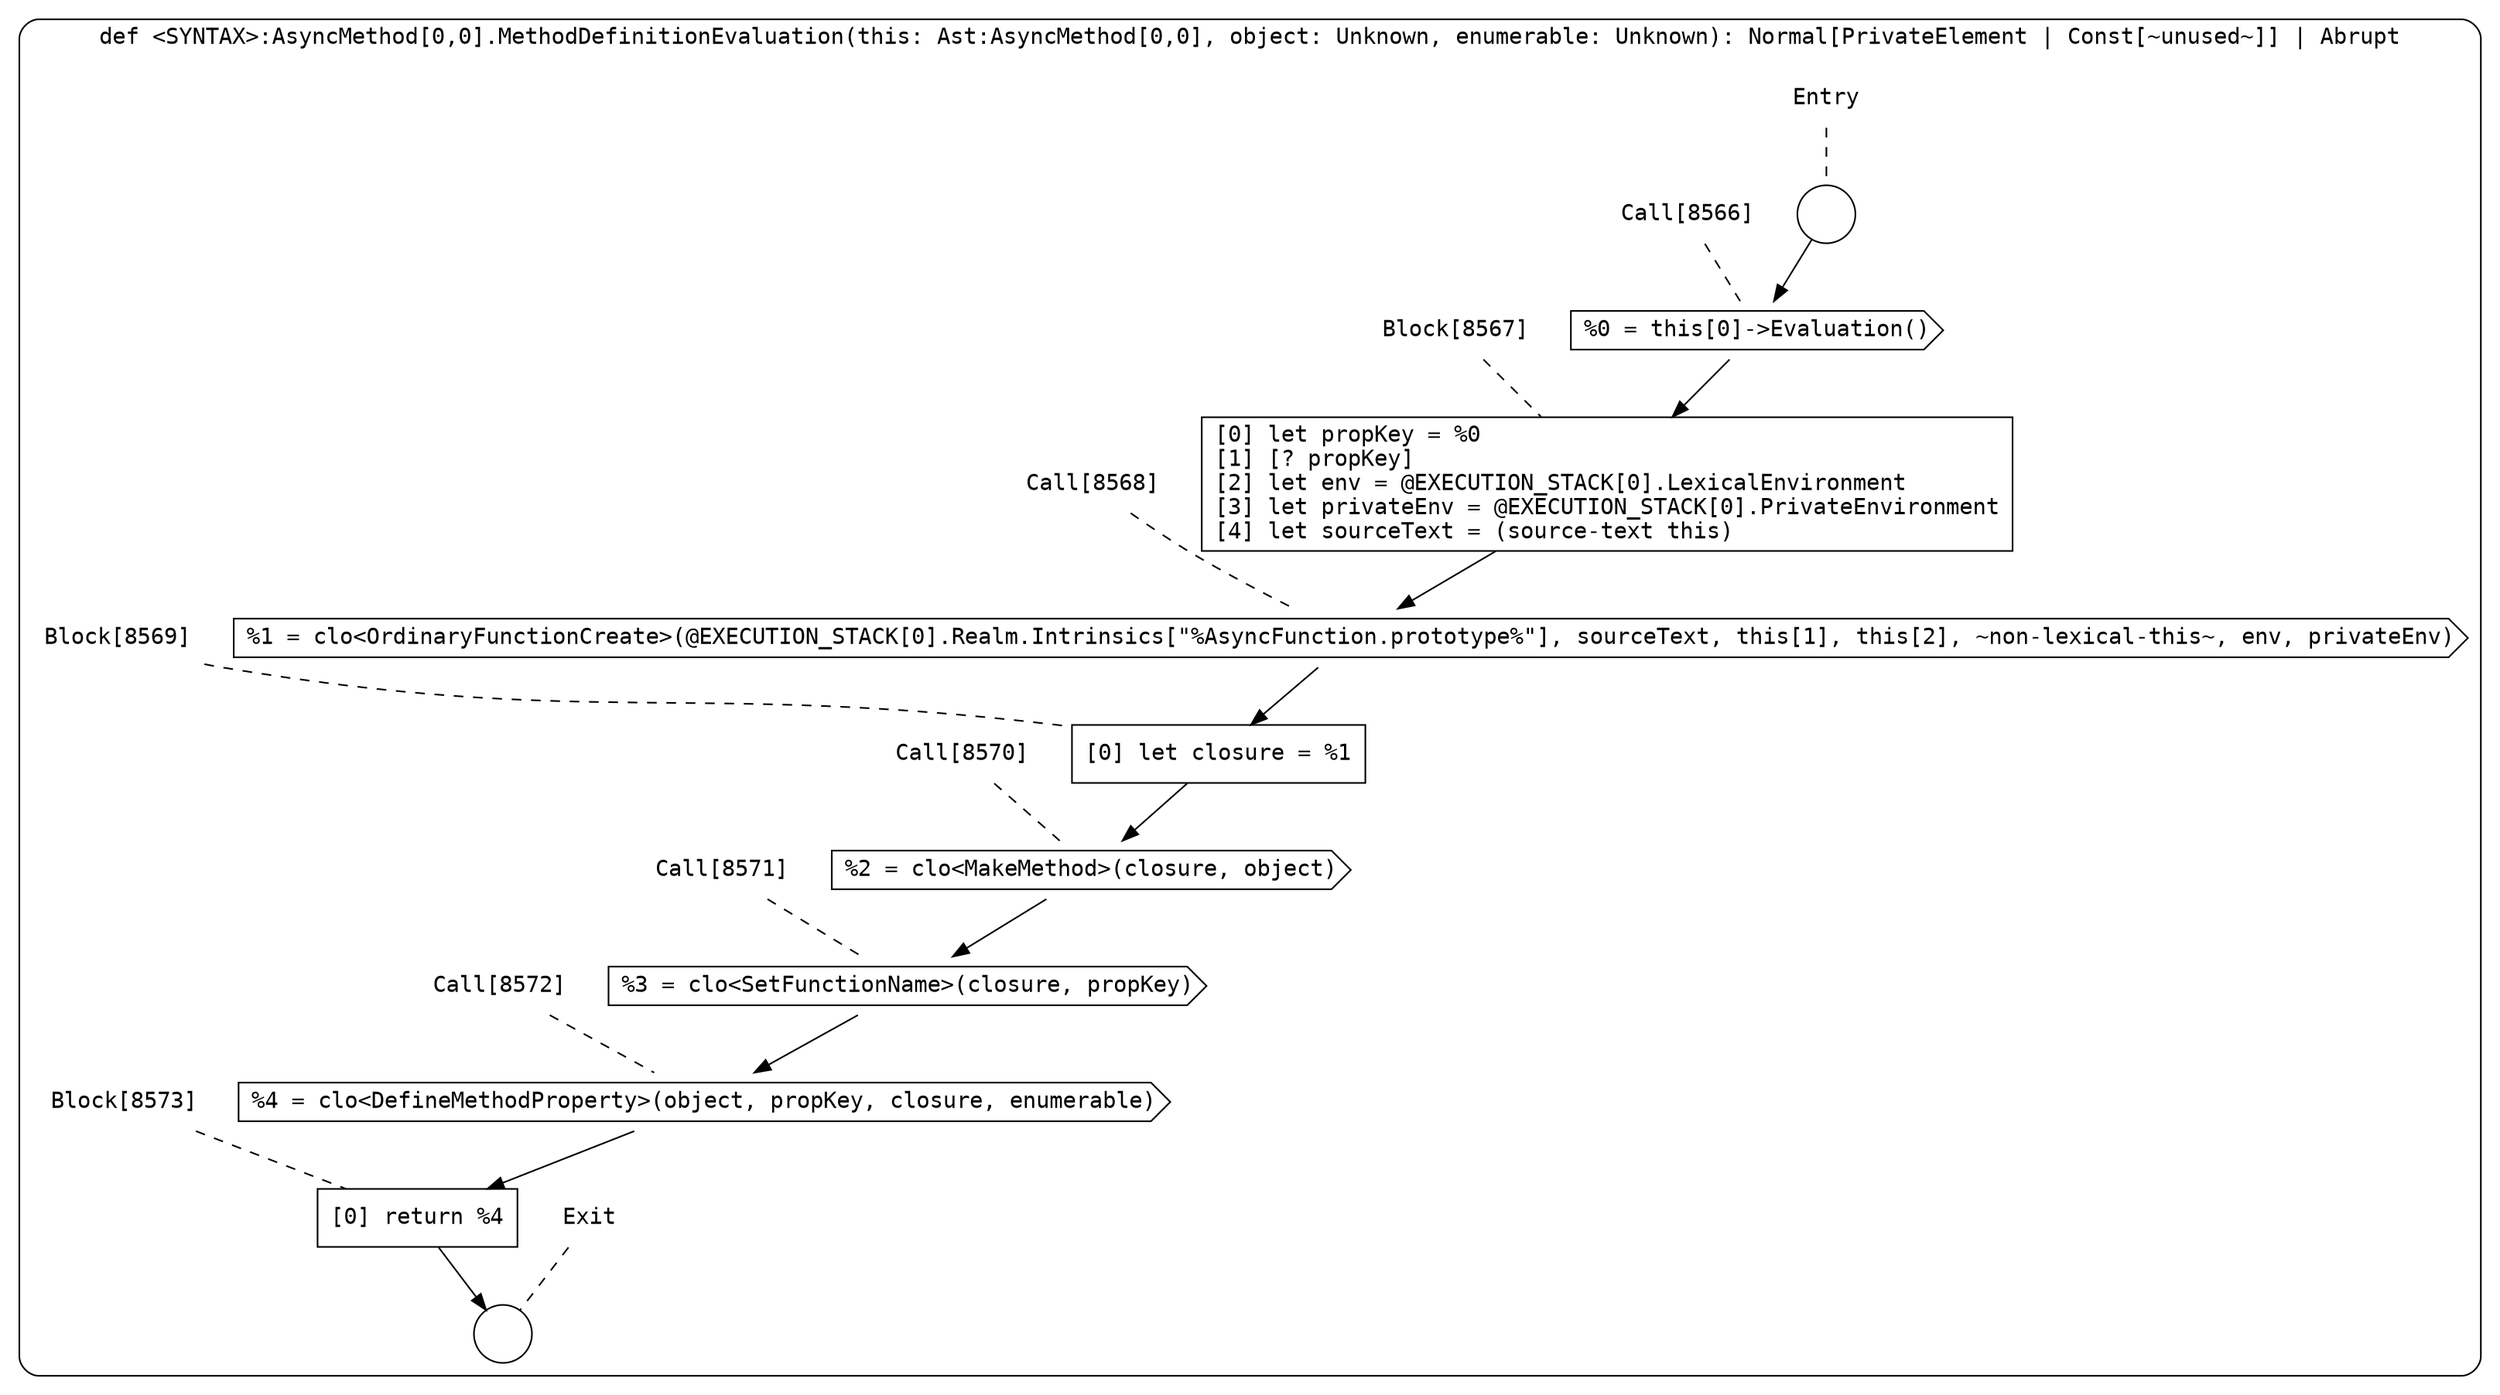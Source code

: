 digraph {
  graph [fontname = "Consolas"]
  node [fontname = "Consolas"]
  edge [fontname = "Consolas"]
  subgraph cluster1599 {
    label = "def <SYNTAX>:AsyncMethod[0,0].MethodDefinitionEvaluation(this: Ast:AsyncMethod[0,0], object: Unknown, enumerable: Unknown): Normal[PrivateElement | Const[~unused~]] | Abrupt"
    style = rounded
    cluster1599_entry_name [shape=none, label=<<font color="black">Entry</font>>]
    cluster1599_entry_name -> cluster1599_entry [arrowhead=none, color="black", style=dashed]
    cluster1599_entry [shape=circle label=" " color="black" fillcolor="white" style=filled]
    cluster1599_entry -> node8566 [color="black"]
    cluster1599_exit_name [shape=none, label=<<font color="black">Exit</font>>]
    cluster1599_exit_name -> cluster1599_exit [arrowhead=none, color="black", style=dashed]
    cluster1599_exit [shape=circle label=" " color="black" fillcolor="white" style=filled]
    node8566_name [shape=none, label=<<font color="black">Call[8566]</font>>]
    node8566_name -> node8566 [arrowhead=none, color="black", style=dashed]
    node8566 [shape=cds, label=<<font color="black">%0 = this[0]-&gt;Evaluation()</font>> color="black" fillcolor="white", style=filled]
    node8566 -> node8567 [color="black"]
    node8567_name [shape=none, label=<<font color="black">Block[8567]</font>>]
    node8567_name -> node8567 [arrowhead=none, color="black", style=dashed]
    node8567 [shape=box, label=<<font color="black">[0] let propKey = %0<BR ALIGN="LEFT"/>[1] [? propKey]<BR ALIGN="LEFT"/>[2] let env = @EXECUTION_STACK[0].LexicalEnvironment<BR ALIGN="LEFT"/>[3] let privateEnv = @EXECUTION_STACK[0].PrivateEnvironment<BR ALIGN="LEFT"/>[4] let sourceText = (source-text this)<BR ALIGN="LEFT"/></font>> color="black" fillcolor="white", style=filled]
    node8567 -> node8568 [color="black"]
    node8568_name [shape=none, label=<<font color="black">Call[8568]</font>>]
    node8568_name -> node8568 [arrowhead=none, color="black", style=dashed]
    node8568 [shape=cds, label=<<font color="black">%1 = clo&lt;OrdinaryFunctionCreate&gt;(@EXECUTION_STACK[0].Realm.Intrinsics[&quot;%AsyncFunction.prototype%&quot;], sourceText, this[1], this[2], ~non-lexical-this~, env, privateEnv)</font>> color="black" fillcolor="white", style=filled]
    node8568 -> node8569 [color="black"]
    node8569_name [shape=none, label=<<font color="black">Block[8569]</font>>]
    node8569_name -> node8569 [arrowhead=none, color="black", style=dashed]
    node8569 [shape=box, label=<<font color="black">[0] let closure = %1<BR ALIGN="LEFT"/></font>> color="black" fillcolor="white", style=filled]
    node8569 -> node8570 [color="black"]
    node8570_name [shape=none, label=<<font color="black">Call[8570]</font>>]
    node8570_name -> node8570 [arrowhead=none, color="black", style=dashed]
    node8570 [shape=cds, label=<<font color="black">%2 = clo&lt;MakeMethod&gt;(closure, object)</font>> color="black" fillcolor="white", style=filled]
    node8570 -> node8571 [color="black"]
    node8571_name [shape=none, label=<<font color="black">Call[8571]</font>>]
    node8571_name -> node8571 [arrowhead=none, color="black", style=dashed]
    node8571 [shape=cds, label=<<font color="black">%3 = clo&lt;SetFunctionName&gt;(closure, propKey)</font>> color="black" fillcolor="white", style=filled]
    node8571 -> node8572 [color="black"]
    node8572_name [shape=none, label=<<font color="black">Call[8572]</font>>]
    node8572_name -> node8572 [arrowhead=none, color="black", style=dashed]
    node8572 [shape=cds, label=<<font color="black">%4 = clo&lt;DefineMethodProperty&gt;(object, propKey, closure, enumerable)</font>> color="black" fillcolor="white", style=filled]
    node8572 -> node8573 [color="black"]
    node8573_name [shape=none, label=<<font color="black">Block[8573]</font>>]
    node8573_name -> node8573 [arrowhead=none, color="black", style=dashed]
    node8573 [shape=box, label=<<font color="black">[0] return %4<BR ALIGN="LEFT"/></font>> color="black" fillcolor="white", style=filled]
    node8573 -> cluster1599_exit [color="black"]
  }
}
